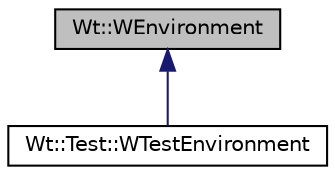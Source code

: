 digraph "Wt::WEnvironment"
{
 // LATEX_PDF_SIZE
  edge [fontname="Helvetica",fontsize="10",labelfontname="Helvetica",labelfontsize="10"];
  node [fontname="Helvetica",fontsize="10",shape=record];
  Node1 [label="Wt::WEnvironment",height=0.2,width=0.4,color="black", fillcolor="grey75", style="filled", fontcolor="black",tooltip="A class that captures information on the application environment."];
  Node1 -> Node2 [dir="back",color="midnightblue",fontsize="10",style="solid",fontname="Helvetica"];
  Node2 [label="Wt::Test::WTestEnvironment",height=0.2,width=0.4,color="black", fillcolor="white", style="filled",URL="$classWt_1_1Test_1_1WTestEnvironment.html",tooltip="An environment for testing purposes."];
}

